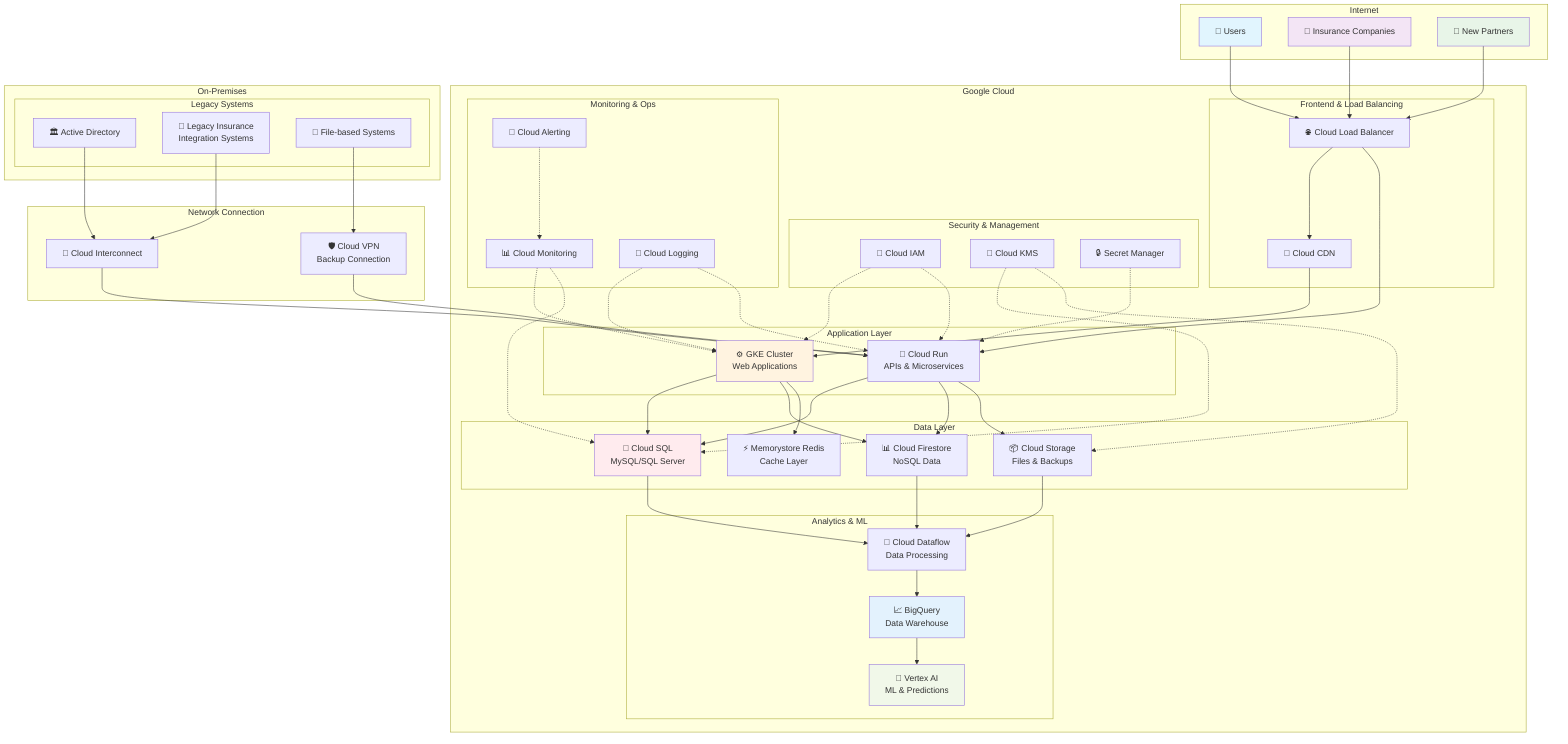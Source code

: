 graph TB
    subgraph "Internet"
        Users[👥 Users]
        Insurance[🏢 Insurance Companies]
        NewPartners[🤝 New Partners]
    end

    subgraph "Google Cloud"
        subgraph "Frontend & Load Balancing"
            LB[🌐 Cloud Load Balancer]
            CDN[📡 Cloud CDN]
        end
        
        subgraph "Application Layer"
            GKE[⚙️ GKE Cluster<br/>Web Applications]
            CloudRun[🚀 Cloud Run<br/>APIs & Microservices]
        end
        
        subgraph "Data Layer"
            CloudSQL[💾 Cloud SQL<br/>MySQL/SQL Server]
            Firestore[📊 Cloud Firestore<br/>NoSQL Data]
            Redis[⚡ Memorystore Redis<br/>Cache Layer]
            Storage[📦 Cloud Storage<br/>Files & Backups]
        end
        
        subgraph "Analytics & ML"
            BigQuery[📈 BigQuery<br/>Data Warehouse]
            Dataflow[🔄 Cloud Dataflow<br/>Data Processing]
            VertexAI[🤖 Vertex AI<br/>ML & Predictions]
        end
        
        subgraph "Security & Management"
            IAM[🔐 Cloud IAM]
            KMS[🔑 Cloud KMS]
            SecretMgr[🔒 Secret Manager]
        end
        
        subgraph "Monitoring & Ops"
            Monitoring[📊 Cloud Monitoring]
            Logging[📝 Cloud Logging]
            Alerting[🚨 Cloud Alerting]
        end
    end
    
    subgraph "On-Premises"
        subgraph "Legacy Systems"
            ActiveDir[🏛️ Active Directory]
            LegacyApps[💼 Legacy Insurance<br/>Integration Systems]
            FileSystem[📁 File-based Systems]
        end
    end
    
    subgraph "Network Connection"
        Interconnect[🔗 Cloud Interconnect]
        VPN[🛡️ Cloud VPN<br/>Backup Connection]
    end

    %% User connections
    Users --> LB
    Insurance --> LB
    NewPartners --> LB
    
    %% Frontend flow
    LB --> CDN
    CDN --> GKE
    LB --> CloudRun
    
    %% Application to data
    GKE --> CloudSQL
    GKE --> Firestore
    GKE --> Redis
    CloudRun --> CloudSQL
    CloudRun --> Firestore
    CloudRun --> Storage
    
    %% Data processing
    CloudSQL --> Dataflow
    Firestore --> Dataflow
    Storage --> Dataflow
    Dataflow --> BigQuery
    BigQuery --> VertexAI
    
    %% Hybrid connectivity
    LegacyApps --> Interconnect
    ActiveDir --> Interconnect
    FileSystem --> VPN
    Interconnect --> CloudRun
    VPN --> CloudRun
    
    %% Security
    IAM -.-> GKE
    IAM -.-> CloudRun
    KMS -.-> CloudSQL
    KMS -.-> Storage
    SecretMgr -.-> CloudRun
    
    %% Monitoring
    Monitoring -.-> GKE
    Monitoring -.-> CloudSQL
    Logging -.-> GKE
    Logging -.-> CloudRun
    Alerting -.-> Monitoring

    style Users fill:#e1f5fe
    style Insurance fill:#f3e5f5
    style NewPartners fill:#e8f5e8
    style GKE fill:#fff3e0
    style CloudSQL fill:#ffebee
    style BigQuery fill:#e3f2fd
    style VertexAI fill:#f1f8e9